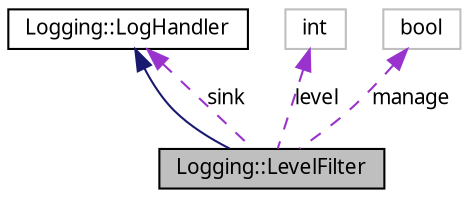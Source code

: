 digraph G
{
  edge [fontname="FreeSans.ttf",fontsize=10,labelfontname="FreeSans.ttf",labelfontsize=10];
  node [fontname="FreeSans.ttf",fontsize=10,shape=record];
  Node1 [label="Logging::LevelFilter",height=0.2,width=0.4,color="black", fillcolor="grey75", style="filled" fontcolor="black"];
  Node2 -> Node1 [dir=back,color="midnightblue",fontsize=10,style="solid",fontname="FreeSans.ttf"];
  Node2 [label="Logging::LogHandler",height=0.2,width=0.4,color="black", fillcolor="white", style="filled",URL="$struct_logging_1_1_log_handler.html"];
  Node2 -> Node1 [dir=back,color="darkorchid3",fontsize=10,style="dashed",label="sink",fontname="FreeSans.ttf"];
  Node3 -> Node1 [dir=back,color="darkorchid3",fontsize=10,style="dashed",label="level",fontname="FreeSans.ttf"];
  Node3 [label="int",height=0.2,width=0.4,color="grey75", fillcolor="white", style="filled"];
  Node4 -> Node1 [dir=back,color="darkorchid3",fontsize=10,style="dashed",label="manage",fontname="FreeSans.ttf"];
  Node4 [label="bool",height=0.2,width=0.4,color="grey75", fillcolor="white", style="filled"];
}
